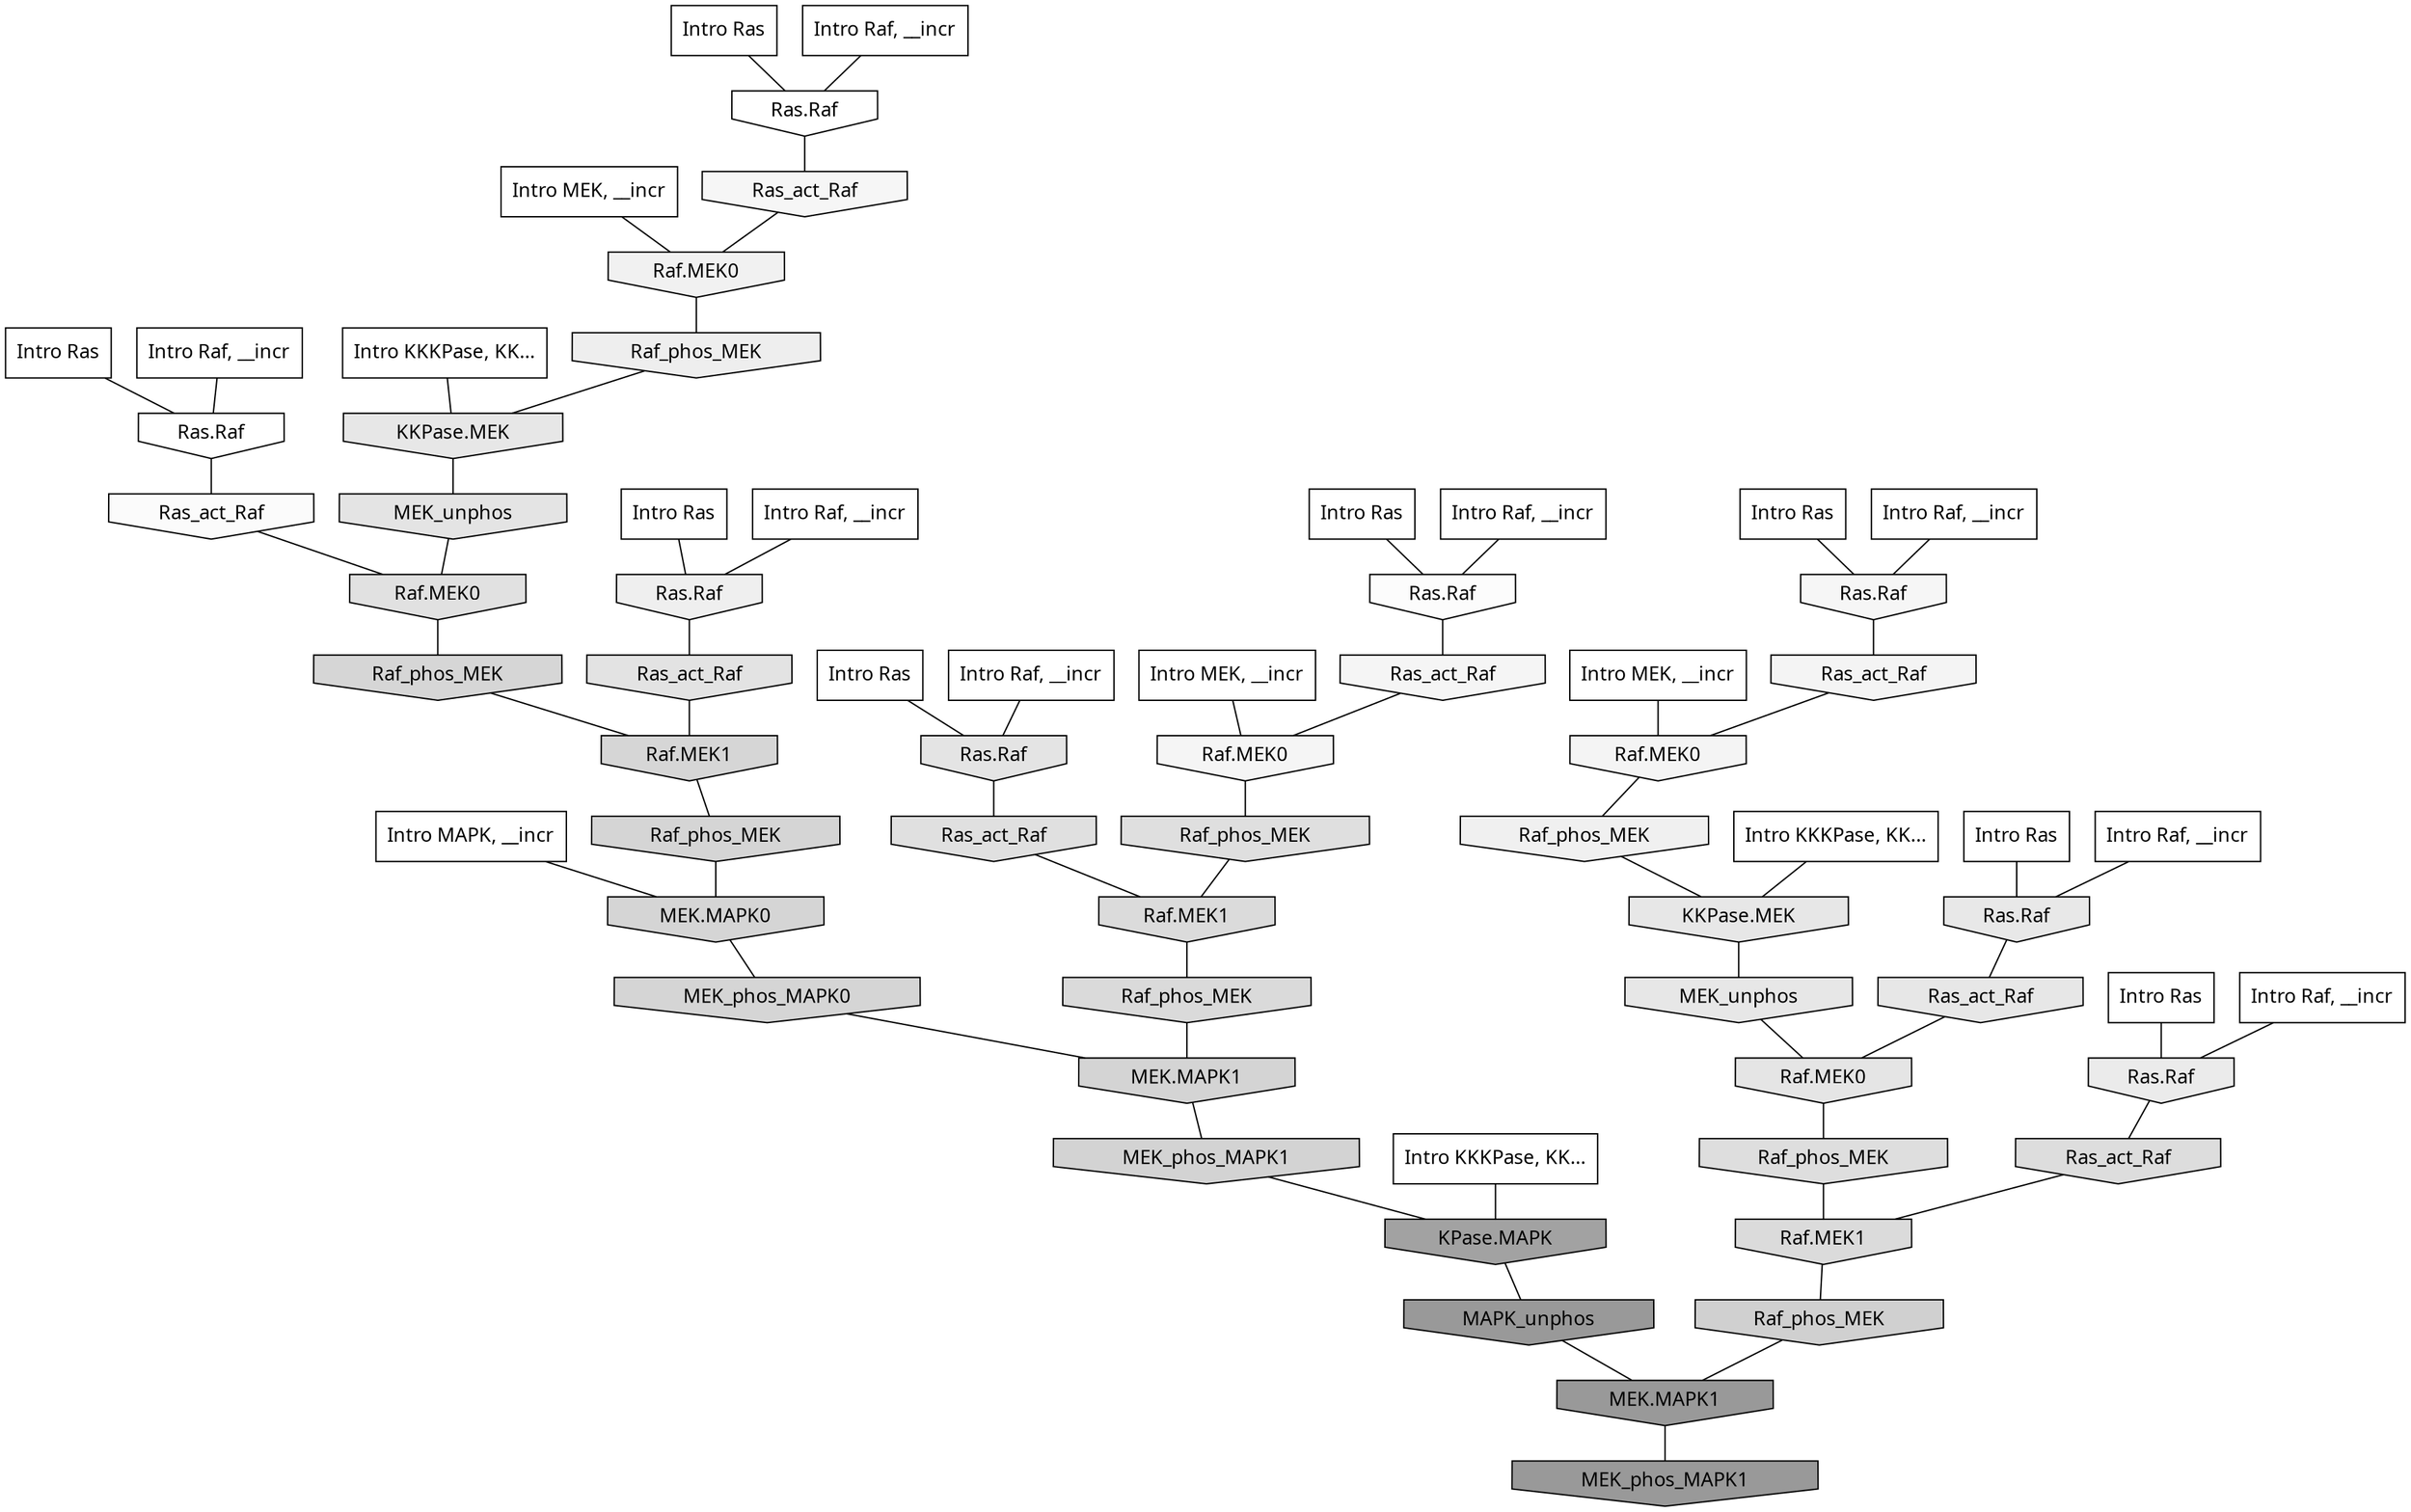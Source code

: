 digraph G{
  rankdir="TB";
  ranksep=0.30;
  node [fontname="CMU Serif"];
  edge [fontname="CMU Serif"];
  
  0 [label="Intro Ras", shape=rectangle, style=filled, fillcolor="0.000 0.000 1.000"]
  
  9 [label="Intro Ras", shape=rectangle, style=filled, fillcolor="0.000 0.000 1.000"]
  
  18 [label="Intro Ras", shape=rectangle, style=filled, fillcolor="0.000 0.000 1.000"]
  
  19 [label="Intro Ras", shape=rectangle, style=filled, fillcolor="0.000 0.000 1.000"]
  
  43 [label="Intro Ras", shape=rectangle, style=filled, fillcolor="0.000 0.000 1.000"]
  
  52 [label="Intro Ras", shape=rectangle, style=filled, fillcolor="0.000 0.000 1.000"]
  
  63 [label="Intro Ras", shape=rectangle, style=filled, fillcolor="0.000 0.000 1.000"]
  
  94 [label="Intro Ras", shape=rectangle, style=filled, fillcolor="0.000 0.000 1.000"]
  
  235 [label="Intro Raf, __incr", shape=rectangle, style=filled, fillcolor="0.000 0.000 1.000"]
  
  352 [label="Intro Raf, __incr", shape=rectangle, style=filled, fillcolor="0.000 0.000 1.000"]
  
  503 [label="Intro Raf, __incr", shape=rectangle, style=filled, fillcolor="0.000 0.000 1.000"]
  
  606 [label="Intro Raf, __incr", shape=rectangle, style=filled, fillcolor="0.000 0.000 1.000"]
  
  635 [label="Intro Raf, __incr", shape=rectangle, style=filled, fillcolor="0.000 0.000 1.000"]
  
  802 [label="Intro Raf, __incr", shape=rectangle, style=filled, fillcolor="0.000 0.000 1.000"]
  
  852 [label="Intro Raf, __incr", shape=rectangle, style=filled, fillcolor="0.000 0.000 1.000"]
  
  957 [label="Intro Raf, __incr", shape=rectangle, style=filled, fillcolor="0.000 0.000 1.000"]
  
  1185 [label="Intro MEK, __incr", shape=rectangle, style=filled, fillcolor="0.000 0.000 1.000"]
  
  1527 [label="Intro MEK, __incr", shape=rectangle, style=filled, fillcolor="0.000 0.000 1.000"]
  
  2070 [label="Intro MEK, __incr", shape=rectangle, style=filled, fillcolor="0.000 0.000 1.000"]
  
  2859 [label="Intro MAPK, __incr", shape=rectangle, style=filled, fillcolor="0.000 0.000 1.000"]
  
  3184 [label="Intro KKKPase, KK...", shape=rectangle, style=filled, fillcolor="0.000 0.000 1.000"]
  
  3185 [label="Intro KKKPase, KK...", shape=rectangle, style=filled, fillcolor="0.000 0.000 1.000"]
  
  3194 [label="Intro KKKPase, KK...", shape=rectangle, style=filled, fillcolor="0.000 0.000 1.000"]
  
  3231 [label="Ras.Raf", shape=invhouse, style=filled, fillcolor="0.000 0.000 1.000"]
  
  3319 [label="Ras.Raf", shape=invhouse, style=filled, fillcolor="0.000 0.000 0.999"]
  
  3482 [label="Ras.Raf", shape=invhouse, style=filled, fillcolor="0.000 0.000 0.986"]
  
  3556 [label="Ras_act_Raf", shape=invhouse, style=filled, fillcolor="0.000 0.000 0.981"]
  
  3963 [label="Ras.Raf", shape=invhouse, style=filled, fillcolor="0.000 0.000 0.964"]
  
  3980 [label="Ras_act_Raf", shape=invhouse, style=filled, fillcolor="0.000 0.000 0.963"]
  
  4057 [label="Ras_act_Raf", shape=invhouse, style=filled, fillcolor="0.000 0.000 0.960"]
  
  4059 [label="Raf.MEK0", shape=invhouse, style=filled, fillcolor="0.000 0.000 0.960"]
  
  4224 [label="Ras_act_Raf", shape=invhouse, style=filled, fillcolor="0.000 0.000 0.955"]
  
  4234 [label="Raf.MEK0", shape=invhouse, style=filled, fillcolor="0.000 0.000 0.954"]
  
  4575 [label="Raf.MEK0", shape=invhouse, style=filled, fillcolor="0.000 0.000 0.942"]
  
  4637 [label="Raf_phos_MEK", shape=invhouse, style=filled, fillcolor="0.000 0.000 0.940"]
  
  4790 [label="Ras.Raf", shape=invhouse, style=filled, fillcolor="0.000 0.000 0.936"]
  
  4940 [label="Raf_phos_MEK", shape=invhouse, style=filled, fillcolor="0.000 0.000 0.931"]
  
  5342 [label="Ras.Raf", shape=invhouse, style=filled, fillcolor="0.000 0.000 0.920"]
  
  5723 [label="Ras.Raf", shape=invhouse, style=filled, fillcolor="0.000 0.000 0.908"]
  
  5803 [label="KKPase.MEK", shape=invhouse, style=filled, fillcolor="0.000 0.000 0.906"]
  
  5816 [label="MEK_unphos", shape=invhouse, style=filled, fillcolor="0.000 0.000 0.906"]
  
  5926 [label="Ras_act_Raf", shape=invhouse, style=filled, fillcolor="0.000 0.000 0.903"]
  
  5969 [label="KKPase.MEK", shape=invhouse, style=filled, fillcolor="0.000 0.000 0.903"]
  
  6145 [label="Raf.MEK0", shape=invhouse, style=filled, fillcolor="0.000 0.000 0.897"]
  
  6326 [label="MEK_unphos", shape=invhouse, style=filled, fillcolor="0.000 0.000 0.893"]
  
  6431 [label="Ras.Raf", shape=invhouse, style=filled, fillcolor="0.000 0.000 0.891"]
  
  6547 [label="Ras_act_Raf", shape=invhouse, style=filled, fillcolor="0.000 0.000 0.888"]
  
  6939 [label="Raf.MEK0", shape=invhouse, style=filled, fillcolor="0.000 0.000 0.881"]
  
  7149 [label="Ras_act_Raf", shape=invhouse, style=filled, fillcolor="0.000 0.000 0.878"]
  
  7452 [label="Raf_phos_MEK", shape=invhouse, style=filled, fillcolor="0.000 0.000 0.873"]
  
  7730 [label="Raf_phos_MEK", shape=invhouse, style=filled, fillcolor="0.000 0.000 0.868"]
  
  7843 [label="Ras_act_Raf", shape=invhouse, style=filled, fillcolor="0.000 0.000 0.866"]
  
  8402 [label="Raf.MEK1", shape=invhouse, style=filled, fillcolor="0.000 0.000 0.858"]
  
  8505 [label="Raf.MEK1", shape=invhouse, style=filled, fillcolor="0.000 0.000 0.856"]
  
  8599 [label="Raf_phos_MEK", shape=invhouse, style=filled, fillcolor="0.000 0.000 0.855"]
  
  9914 [label="Raf_phos_MEK", shape=invhouse, style=filled, fillcolor="0.000 0.000 0.838"]
  
  10144 [label="Raf.MEK1", shape=invhouse, style=filled, fillcolor="0.000 0.000 0.836"]
  
  10376 [label="Raf_phos_MEK", shape=invhouse, style=filled, fillcolor="0.000 0.000 0.833"]
  
  10379 [label="MEK.MAPK0", shape=invhouse, style=filled, fillcolor="0.000 0.000 0.833"]
  
  10450 [label="MEK_phos_MAPK0", shape=invhouse, style=filled, fillcolor="0.000 0.000 0.833"]
  
  10521 [label="MEK.MAPK1", shape=invhouse, style=filled, fillcolor="0.000 0.000 0.832"]
  
  10899 [label="MEK_phos_MAPK1", shape=invhouse, style=filled, fillcolor="0.000 0.000 0.828"]
  
  12239 [label="Raf_phos_MEK", shape=invhouse, style=filled, fillcolor="0.000 0.000 0.816"]
  
  22242 [label="KPase.MAPK", shape=invhouse, style=filled, fillcolor="0.000 0.000 0.636"]
  
  23320 [label="MAPK_unphos", shape=invhouse, style=filled, fillcolor="0.000 0.000 0.601"]
  
  23321 [label="MEK.MAPK1", shape=invhouse, style=filled, fillcolor="0.000 0.000 0.601"]
  
  23346 [label="MEK_phos_MAPK1", shape=invhouse, style=filled, fillcolor="0.000 0.000 0.600"]
  
  
  23321 -> 23346 [dir=none, color="0.000 0.000 0.000"] 
  23320 -> 23321 [dir=none, color="0.000 0.000 0.000"] 
  22242 -> 23320 [dir=none, color="0.000 0.000 0.000"] 
  12239 -> 23321 [dir=none, color="0.000 0.000 0.000"] 
  10899 -> 22242 [dir=none, color="0.000 0.000 0.000"] 
  10521 -> 10899 [dir=none, color="0.000 0.000 0.000"] 
  10450 -> 10521 [dir=none, color="0.000 0.000 0.000"] 
  10379 -> 10450 [dir=none, color="0.000 0.000 0.000"] 
  10376 -> 10379 [dir=none, color="0.000 0.000 0.000"] 
  10144 -> 10376 [dir=none, color="0.000 0.000 0.000"] 
  9914 -> 10144 [dir=none, color="0.000 0.000 0.000"] 
  8599 -> 10521 [dir=none, color="0.000 0.000 0.000"] 
  8505 -> 8599 [dir=none, color="0.000 0.000 0.000"] 
  8402 -> 12239 [dir=none, color="0.000 0.000 0.000"] 
  7843 -> 8402 [dir=none, color="0.000 0.000 0.000"] 
  7730 -> 8402 [dir=none, color="0.000 0.000 0.000"] 
  7452 -> 8505 [dir=none, color="0.000 0.000 0.000"] 
  7149 -> 8505 [dir=none, color="0.000 0.000 0.000"] 
  6939 -> 9914 [dir=none, color="0.000 0.000 0.000"] 
  6547 -> 10144 [dir=none, color="0.000 0.000 0.000"] 
  6431 -> 7149 [dir=none, color="0.000 0.000 0.000"] 
  6326 -> 6939 [dir=none, color="0.000 0.000 0.000"] 
  6145 -> 7730 [dir=none, color="0.000 0.000 0.000"] 
  5969 -> 6326 [dir=none, color="0.000 0.000 0.000"] 
  5926 -> 6145 [dir=none, color="0.000 0.000 0.000"] 
  5816 -> 6145 [dir=none, color="0.000 0.000 0.000"] 
  5803 -> 5816 [dir=none, color="0.000 0.000 0.000"] 
  5723 -> 5926 [dir=none, color="0.000 0.000 0.000"] 
  5342 -> 7843 [dir=none, color="0.000 0.000 0.000"] 
  4940 -> 5969 [dir=none, color="0.000 0.000 0.000"] 
  4790 -> 6547 [dir=none, color="0.000 0.000 0.000"] 
  4637 -> 5803 [dir=none, color="0.000 0.000 0.000"] 
  4575 -> 4940 [dir=none, color="0.000 0.000 0.000"] 
  4234 -> 4637 [dir=none, color="0.000 0.000 0.000"] 
  4224 -> 4234 [dir=none, color="0.000 0.000 0.000"] 
  4059 -> 7452 [dir=none, color="0.000 0.000 0.000"] 
  4057 -> 4059 [dir=none, color="0.000 0.000 0.000"] 
  3980 -> 4575 [dir=none, color="0.000 0.000 0.000"] 
  3963 -> 4224 [dir=none, color="0.000 0.000 0.000"] 
  3556 -> 6939 [dir=none, color="0.000 0.000 0.000"] 
  3482 -> 4057 [dir=none, color="0.000 0.000 0.000"] 
  3319 -> 3556 [dir=none, color="0.000 0.000 0.000"] 
  3231 -> 3980 [dir=none, color="0.000 0.000 0.000"] 
  3194 -> 5803 [dir=none, color="0.000 0.000 0.000"] 
  3185 -> 5969 [dir=none, color="0.000 0.000 0.000"] 
  3184 -> 22242 [dir=none, color="0.000 0.000 0.000"] 
  2859 -> 10379 [dir=none, color="0.000 0.000 0.000"] 
  2070 -> 4059 [dir=none, color="0.000 0.000 0.000"] 
  1527 -> 4234 [dir=none, color="0.000 0.000 0.000"] 
  1185 -> 4575 [dir=none, color="0.000 0.000 0.000"] 
  957 -> 3231 [dir=none, color="0.000 0.000 0.000"] 
  852 -> 3963 [dir=none, color="0.000 0.000 0.000"] 
  802 -> 3482 [dir=none, color="0.000 0.000 0.000"] 
  635 -> 6431 [dir=none, color="0.000 0.000 0.000"] 
  606 -> 4790 [dir=none, color="0.000 0.000 0.000"] 
  503 -> 5342 [dir=none, color="0.000 0.000 0.000"] 
  352 -> 5723 [dir=none, color="0.000 0.000 0.000"] 
  235 -> 3319 [dir=none, color="0.000 0.000 0.000"] 
  94 -> 3482 [dir=none, color="0.000 0.000 0.000"] 
  63 -> 3231 [dir=none, color="0.000 0.000 0.000"] 
  52 -> 5342 [dir=none, color="0.000 0.000 0.000"] 
  43 -> 6431 [dir=none, color="0.000 0.000 0.000"] 
  19 -> 3963 [dir=none, color="0.000 0.000 0.000"] 
  18 -> 5723 [dir=none, color="0.000 0.000 0.000"] 
  9 -> 4790 [dir=none, color="0.000 0.000 0.000"] 
  0 -> 3319 [dir=none, color="0.000 0.000 0.000"] 
  
  }
